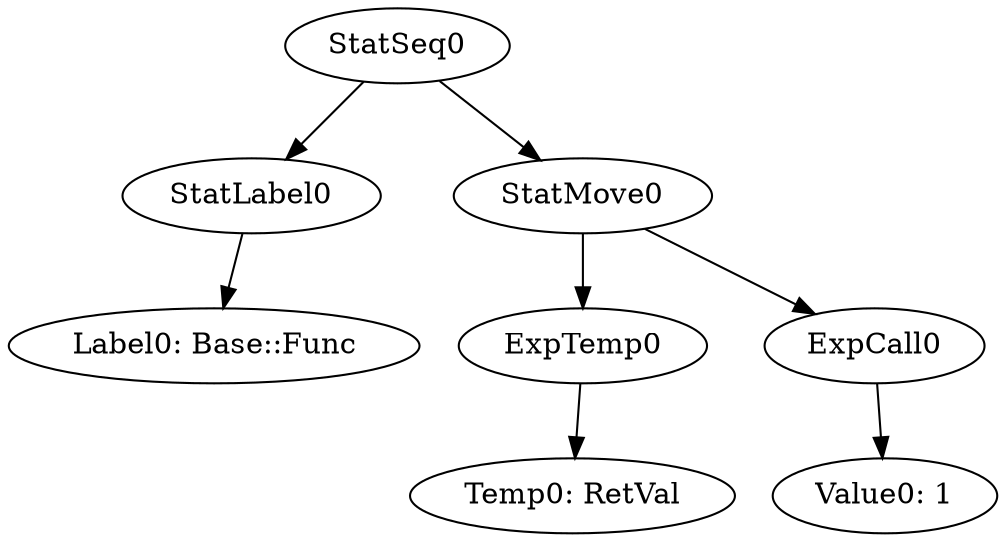 digraph {
	ordering = out;
	ExpCall0 -> "Value0: 1";
	StatLabel0 -> "Label0: Base::Func";
	StatSeq0 -> StatLabel0;
	StatSeq0 -> StatMove0;
	ExpTemp0 -> "Temp0: RetVal";
	StatMove0 -> ExpTemp0;
	StatMove0 -> ExpCall0;
}

